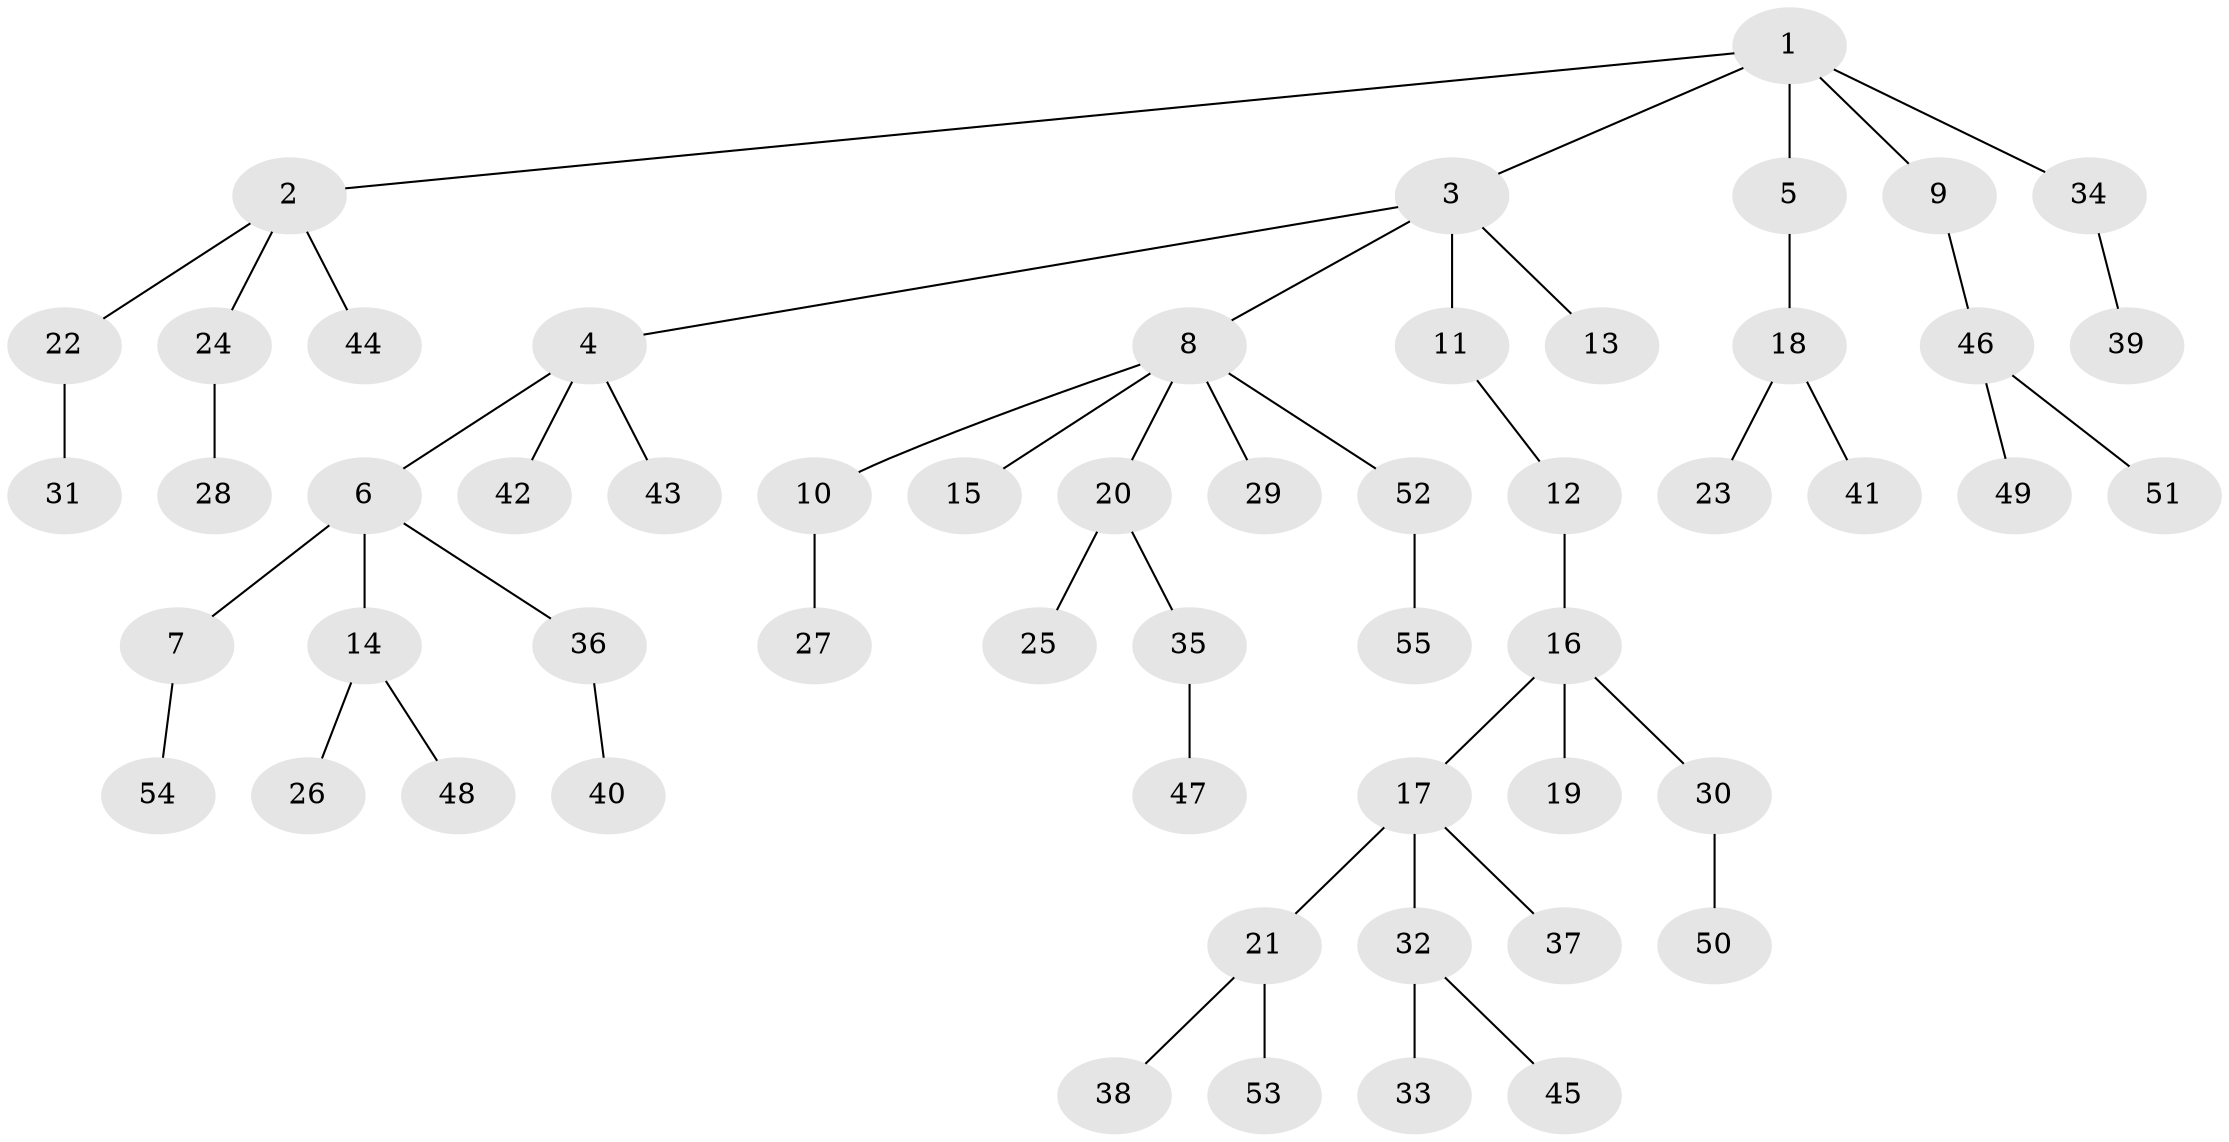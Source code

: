 // Generated by graph-tools (version 1.1) at 2025/50/03/09/25 03:50:16]
// undirected, 55 vertices, 54 edges
graph export_dot {
graph [start="1"]
  node [color=gray90,style=filled];
  1;
  2;
  3;
  4;
  5;
  6;
  7;
  8;
  9;
  10;
  11;
  12;
  13;
  14;
  15;
  16;
  17;
  18;
  19;
  20;
  21;
  22;
  23;
  24;
  25;
  26;
  27;
  28;
  29;
  30;
  31;
  32;
  33;
  34;
  35;
  36;
  37;
  38;
  39;
  40;
  41;
  42;
  43;
  44;
  45;
  46;
  47;
  48;
  49;
  50;
  51;
  52;
  53;
  54;
  55;
  1 -- 2;
  1 -- 3;
  1 -- 5;
  1 -- 9;
  1 -- 34;
  2 -- 22;
  2 -- 24;
  2 -- 44;
  3 -- 4;
  3 -- 8;
  3 -- 11;
  3 -- 13;
  4 -- 6;
  4 -- 42;
  4 -- 43;
  5 -- 18;
  6 -- 7;
  6 -- 14;
  6 -- 36;
  7 -- 54;
  8 -- 10;
  8 -- 15;
  8 -- 20;
  8 -- 29;
  8 -- 52;
  9 -- 46;
  10 -- 27;
  11 -- 12;
  12 -- 16;
  14 -- 26;
  14 -- 48;
  16 -- 17;
  16 -- 19;
  16 -- 30;
  17 -- 21;
  17 -- 32;
  17 -- 37;
  18 -- 23;
  18 -- 41;
  20 -- 25;
  20 -- 35;
  21 -- 38;
  21 -- 53;
  22 -- 31;
  24 -- 28;
  30 -- 50;
  32 -- 33;
  32 -- 45;
  34 -- 39;
  35 -- 47;
  36 -- 40;
  46 -- 49;
  46 -- 51;
  52 -- 55;
}
